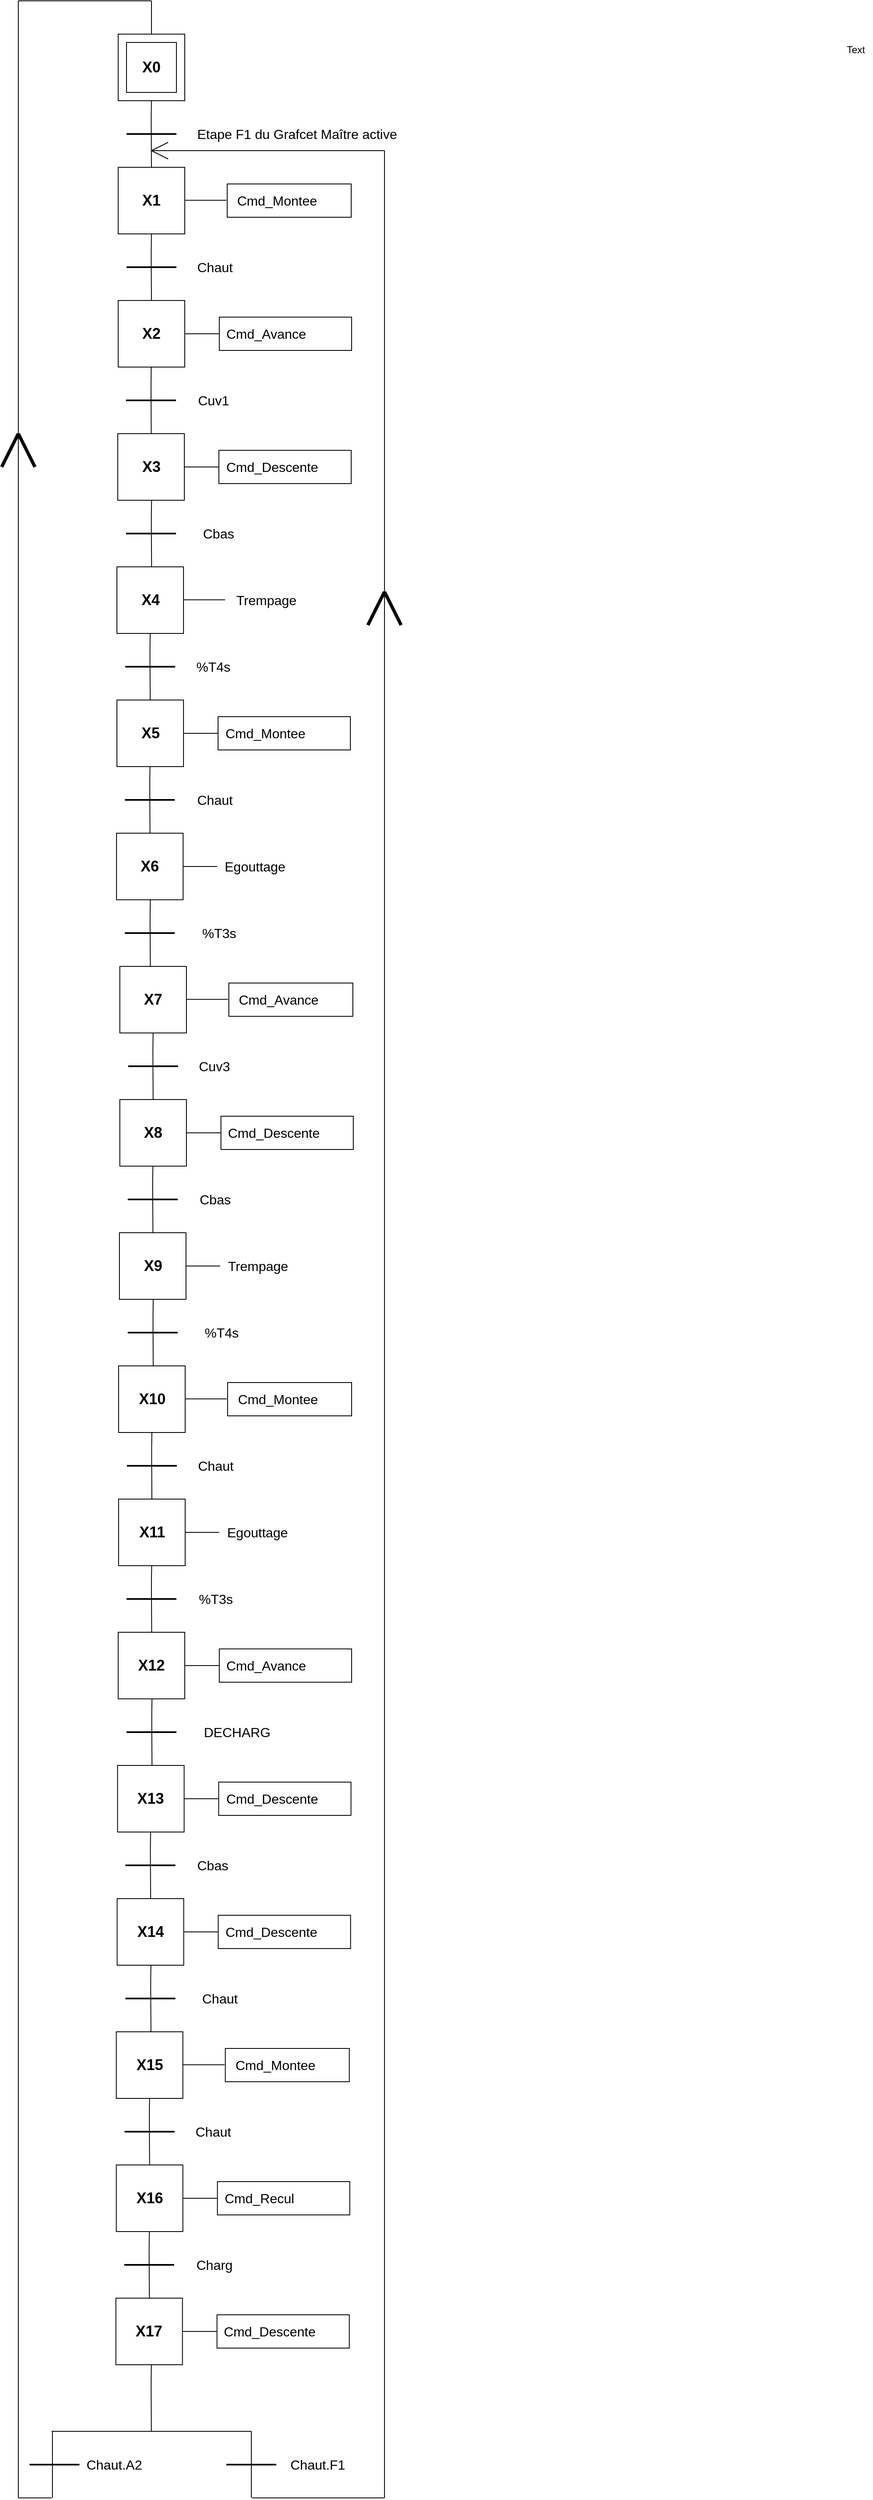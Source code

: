 <mxfile version="12.9.12" type="github">
  <diagram id="j1norhdIm9kePcJpWqvb" name="Page-1">
    <mxGraphModel dx="2248" dy="2265" grid="1" gridSize="10" guides="1" tooltips="1" connect="1" arrows="1" fold="1" page="1" pageScale="1" pageWidth="827" pageHeight="1169" math="0" shadow="0">
      <root>
        <mxCell id="0" />
        <mxCell id="1" parent="0" />
        <mxCell id="5EyspFnGqT75Ce_qzCmO-32" value="" style="rounded=0;whiteSpace=wrap;html=1;" parent="1" vertex="1">
          <mxGeometry x="441" y="-540" width="159" height="40" as="geometry" />
        </mxCell>
        <mxCell id="5EyspFnGqT75Ce_qzCmO-27" value="" style="rounded=0;whiteSpace=wrap;html=1;" parent="1" vertex="1">
          <mxGeometry x="451" y="-860" width="149" height="40" as="geometry" />
        </mxCell>
        <mxCell id="5EyspFnGqT75Ce_qzCmO-1" value="" style="group" parent="1" vertex="1" connectable="0">
          <mxGeometry x="320" y="-1040" width="80" height="80" as="geometry" />
        </mxCell>
        <mxCell id="5EyspFnGqT75Ce_qzCmO-2" value="" style="whiteSpace=wrap;html=1;aspect=fixed;" parent="5EyspFnGqT75Ce_qzCmO-1" vertex="1">
          <mxGeometry width="80" height="80" as="geometry" />
        </mxCell>
        <mxCell id="5EyspFnGqT75Ce_qzCmO-3" value="" style="whiteSpace=wrap;html=1;aspect=fixed;" parent="5EyspFnGqT75Ce_qzCmO-1" vertex="1">
          <mxGeometry x="10" y="10" width="60" height="60" as="geometry" />
        </mxCell>
        <mxCell id="5EyspFnGqT75Ce_qzCmO-4" value="&lt;font size=&quot;1&quot;&gt;&lt;b style=&quot;font-size: 18px&quot;&gt;X0&lt;/b&gt;&lt;/font&gt;" style="text;html=1;strokeColor=none;fillColor=none;align=center;verticalAlign=middle;whiteSpace=wrap;rounded=0;" parent="5EyspFnGqT75Ce_qzCmO-1" vertex="1">
          <mxGeometry x="20" y="30" width="40" height="20" as="geometry" />
        </mxCell>
        <mxCell id="5EyspFnGqT75Ce_qzCmO-6" value="" style="endArrow=none;html=1;entryX=0.5;entryY=1;entryDx=0;entryDy=0;exitX=0.5;exitY=0;exitDx=0;exitDy=0;" parent="1" source="5EyspFnGqT75Ce_qzCmO-7" edge="1">
          <mxGeometry width="50" height="50" relative="1" as="geometry">
            <mxPoint x="360" y="-920" as="sourcePoint" />
            <mxPoint x="360" y="-960" as="targetPoint" />
            <Array as="points">
              <mxPoint x="359.66" y="-940" />
            </Array>
          </mxGeometry>
        </mxCell>
        <mxCell id="5EyspFnGqT75Ce_qzCmO-7" value="" style="whiteSpace=wrap;html=1;aspect=fixed;" parent="1" vertex="1">
          <mxGeometry x="320.0" y="-880" width="80" height="80" as="geometry" />
        </mxCell>
        <mxCell id="5EyspFnGqT75Ce_qzCmO-8" value="" style="endArrow=none;html=1;strokeWidth=2;" parent="1" edge="1">
          <mxGeometry width="50" height="50" relative="1" as="geometry">
            <mxPoint x="330" y="-920" as="sourcePoint" />
            <mxPoint x="390" y="-920" as="targetPoint" />
          </mxGeometry>
        </mxCell>
        <mxCell id="5EyspFnGqT75Ce_qzCmO-9" value="" style="endArrow=none;html=1;entryX=0.5;entryY=1;entryDx=0;entryDy=0;exitX=0.5;exitY=0;exitDx=0;exitDy=0;" parent="1" source="5EyspFnGqT75Ce_qzCmO-10" edge="1">
          <mxGeometry width="50" height="50" relative="1" as="geometry">
            <mxPoint x="360" y="-760" as="sourcePoint" />
            <mxPoint x="360" y="-800" as="targetPoint" />
            <Array as="points">
              <mxPoint x="359.66" y="-780" />
            </Array>
          </mxGeometry>
        </mxCell>
        <mxCell id="5EyspFnGqT75Ce_qzCmO-10" value="" style="whiteSpace=wrap;html=1;aspect=fixed;" parent="1" vertex="1">
          <mxGeometry x="320.0" y="-720" width="80" height="80" as="geometry" />
        </mxCell>
        <mxCell id="5EyspFnGqT75Ce_qzCmO-11" value="" style="endArrow=none;html=1;strokeWidth=2;" parent="1" edge="1">
          <mxGeometry width="50" height="50" relative="1" as="geometry">
            <mxPoint x="330" y="-760" as="sourcePoint" />
            <mxPoint x="390" y="-760" as="targetPoint" />
          </mxGeometry>
        </mxCell>
        <mxCell id="5EyspFnGqT75Ce_qzCmO-12" value="&lt;font size=&quot;1&quot;&gt;&lt;b style=&quot;font-size: 18px&quot;&gt;X1&lt;/b&gt;&lt;/font&gt;" style="text;html=1;strokeColor=none;fillColor=none;align=center;verticalAlign=middle;whiteSpace=wrap;rounded=0;" parent="1" vertex="1">
          <mxGeometry x="340" y="-850" width="40" height="20" as="geometry" />
        </mxCell>
        <mxCell id="5EyspFnGqT75Ce_qzCmO-13" value="&lt;font size=&quot;1&quot;&gt;&lt;b style=&quot;font-size: 18px&quot;&gt;X2&lt;/b&gt;&lt;/font&gt;" style="text;html=1;strokeColor=none;fillColor=none;align=center;verticalAlign=middle;whiteSpace=wrap;rounded=0;" parent="1" vertex="1">
          <mxGeometry x="340" y="-690" width="40" height="20" as="geometry" />
        </mxCell>
        <mxCell id="5EyspFnGqT75Ce_qzCmO-14" value="&lt;font style=&quot;font-size: 16px&quot;&gt;Etape F1 du Grafcet Maître active&lt;br&gt;&lt;/font&gt;" style="text;html=1;strokeColor=none;fillColor=none;align=left;verticalAlign=middle;whiteSpace=wrap;rounded=0;" parent="1" vertex="1">
          <mxGeometry x="413" y="-930" width="247" height="20" as="geometry" />
        </mxCell>
        <mxCell id="5EyspFnGqT75Ce_qzCmO-15" value="" style="endArrow=none;html=1;strokeWidth=1;" parent="1" edge="1">
          <mxGeometry width="50" height="50" relative="1" as="geometry">
            <mxPoint x="400" y="-840.34" as="sourcePoint" />
            <mxPoint x="450" y="-840.34" as="targetPoint" />
          </mxGeometry>
        </mxCell>
        <mxCell id="5EyspFnGqT75Ce_qzCmO-16" value="&lt;font style=&quot;font-size: 16px&quot;&gt;Chaut&lt;br&gt;&lt;/font&gt;" style="text;html=1;strokeColor=none;fillColor=none;align=left;verticalAlign=middle;whiteSpace=wrap;rounded=0;" parent="1" vertex="1">
          <mxGeometry x="413" y="-770" width="77" height="20" as="geometry" />
        </mxCell>
        <mxCell id="5EyspFnGqT75Ce_qzCmO-17" value="&lt;font style=&quot;font-size: 16px&quot;&gt;&lt;br&gt;&lt;/font&gt;" style="text;html=1;strokeColor=none;fillColor=none;align=left;verticalAlign=middle;whiteSpace=wrap;rounded=0;" parent="1" vertex="1">
          <mxGeometry x="413" y="-450" width="106" height="20" as="geometry" />
        </mxCell>
        <mxCell id="5EyspFnGqT75Ce_qzCmO-18" value="&lt;font style=&quot;font-size: 16px&quot;&gt;Cmd_Montee&lt;/font&gt;" style="text;html=1;strokeColor=none;fillColor=none;align=left;verticalAlign=middle;whiteSpace=wrap;rounded=0;" parent="1" vertex="1">
          <mxGeometry x="461" y="-850" width="100" height="20" as="geometry" />
        </mxCell>
        <mxCell id="5EyspFnGqT75Ce_qzCmO-19" value="" style="whiteSpace=wrap;html=1;aspect=fixed;" parent="1" vertex="1">
          <mxGeometry x="319.5" y="-560" width="80" height="80" as="geometry" />
        </mxCell>
        <mxCell id="5EyspFnGqT75Ce_qzCmO-20" value="&lt;span style=&quot;font-size: 18px&quot;&gt;&lt;b&gt;X3&lt;/b&gt;&lt;/span&gt;" style="text;html=1;strokeColor=none;fillColor=none;align=center;verticalAlign=middle;whiteSpace=wrap;rounded=0;" parent="1" vertex="1">
          <mxGeometry x="339.5" y="-530" width="40" height="20" as="geometry" />
        </mxCell>
        <mxCell id="5EyspFnGqT75Ce_qzCmO-21" value="&lt;font style=&quot;font-size: 16px&quot;&gt;Cmd_Descente&lt;/font&gt;" style="text;html=1;strokeColor=none;fillColor=none;align=left;verticalAlign=middle;whiteSpace=wrap;rounded=0;" parent="1" vertex="1">
          <mxGeometry x="447.5" y="-530" width="140" height="20" as="geometry" />
        </mxCell>
        <mxCell id="5EyspFnGqT75Ce_qzCmO-22" value="" style="endArrow=none;html=1;strokeWidth=1;entryX=0;entryY=0.5;entryDx=0;entryDy=0;exitX=1;exitY=0.5;exitDx=0;exitDy=0;" parent="1" source="5EyspFnGqT75Ce_qzCmO-19" edge="1">
          <mxGeometry width="50" height="50" relative="1" as="geometry">
            <mxPoint x="399.5" y="-520.5" as="sourcePoint" />
            <mxPoint x="440.5" y="-520" as="targetPoint" />
          </mxGeometry>
        </mxCell>
        <mxCell id="5EyspFnGqT75Ce_qzCmO-23" value="" style="endArrow=none;html=1;strokeWidth=2;" parent="1" edge="1">
          <mxGeometry width="50" height="50" relative="1" as="geometry">
            <mxPoint x="329.5" y="-440" as="sourcePoint" />
            <mxPoint x="389.5" y="-440" as="targetPoint" />
          </mxGeometry>
        </mxCell>
        <mxCell id="5EyspFnGqT75Ce_qzCmO-25" value="" style="endArrow=none;html=1;entryX=0.5;entryY=1;entryDx=0;entryDy=0;exitX=0.5;exitY=0;exitDx=0;exitDy=0;" parent="1" edge="1">
          <mxGeometry width="50" height="50" relative="1" as="geometry">
            <mxPoint x="359.75" y="-560.0" as="sourcePoint" />
            <mxPoint x="359.75" y="-640" as="targetPoint" />
            <Array as="points">
              <mxPoint x="359.41" y="-620" />
            </Array>
          </mxGeometry>
        </mxCell>
        <mxCell id="5EyspFnGqT75Ce_qzCmO-26" value="" style="endArrow=none;html=1;strokeWidth=2;" parent="1" edge="1">
          <mxGeometry width="50" height="50" relative="1" as="geometry">
            <mxPoint x="329.5" y="-600.0" as="sourcePoint" />
            <mxPoint x="389.5" y="-600.0" as="targetPoint" />
          </mxGeometry>
        </mxCell>
        <mxCell id="5EyspFnGqT75Ce_qzCmO-37" value="" style="rounded=0;whiteSpace=wrap;html=1;" parent="1" vertex="1">
          <mxGeometry x="441.5" y="-700" width="159" height="40" as="geometry" />
        </mxCell>
        <mxCell id="5EyspFnGqT75Ce_qzCmO-38" value="&lt;span style=&quot;font-size: 16px&quot;&gt;Cmd_Avance&lt;/span&gt;" style="text;html=1;strokeColor=none;fillColor=none;align=left;verticalAlign=middle;whiteSpace=wrap;rounded=0;" parent="1" vertex="1">
          <mxGeometry x="448" y="-690" width="140" height="20" as="geometry" />
        </mxCell>
        <mxCell id="5EyspFnGqT75Ce_qzCmO-39" value="" style="endArrow=none;html=1;strokeWidth=1;entryX=0;entryY=0.5;entryDx=0;entryDy=0;exitX=1;exitY=0.5;exitDx=0;exitDy=0;" parent="1" edge="1">
          <mxGeometry width="50" height="50" relative="1" as="geometry">
            <mxPoint x="400" y="-680" as="sourcePoint" />
            <mxPoint x="441" y="-680" as="targetPoint" />
          </mxGeometry>
        </mxCell>
        <mxCell id="5EyspFnGqT75Ce_qzCmO-40" value="&lt;font style=&quot;font-size: 16px&quot;&gt;Cuv1&lt;br&gt;&lt;/font&gt;" style="text;html=1;strokeColor=none;fillColor=none;align=left;verticalAlign=middle;whiteSpace=wrap;rounded=0;" parent="1" vertex="1">
          <mxGeometry x="414" y="-610" width="77" height="20" as="geometry" />
        </mxCell>
        <mxCell id="5EyspFnGqT75Ce_qzCmO-41" value="&lt;font style=&quot;font-size: 16px&quot;&gt;Cbas&lt;br&gt;&lt;/font&gt;" style="text;html=1;strokeColor=none;fillColor=none;align=left;verticalAlign=middle;whiteSpace=wrap;rounded=0;" parent="1" vertex="1">
          <mxGeometry x="420" y="-450" width="77" height="20" as="geometry" />
        </mxCell>
        <mxCell id="5EyspFnGqT75Ce_qzCmO-43" value="" style="endArrow=none;html=1;entryX=0.5;entryY=1;entryDx=0;entryDy=0;exitX=0.5;exitY=0;exitDx=0;exitDy=0;" parent="1" edge="1">
          <mxGeometry width="50" height="50" relative="1" as="geometry">
            <mxPoint x="360.14" y="-400.0" as="sourcePoint" />
            <mxPoint x="360.14" y="-480" as="targetPoint" />
            <Array as="points">
              <mxPoint x="359.8" y="-460" />
            </Array>
          </mxGeometry>
        </mxCell>
        <mxCell id="WSJRSLspplaYHqe291Kl-2" value="" style="endArrow=none;html=1;" parent="1" edge="1">
          <mxGeometry width="50" height="50" relative="1" as="geometry">
            <mxPoint x="200" y="1920" as="sourcePoint" />
            <mxPoint x="200" y="-1080" as="targetPoint" />
          </mxGeometry>
        </mxCell>
        <mxCell id="WSJRSLspplaYHqe291Kl-3" value="" style="endArrow=none;html=1;" parent="1" edge="1">
          <mxGeometry width="50" height="50" relative="1" as="geometry">
            <mxPoint x="200" y="-1080" as="sourcePoint" />
            <mxPoint x="360" y="-1080" as="targetPoint" />
          </mxGeometry>
        </mxCell>
        <mxCell id="WSJRSLspplaYHqe291Kl-4" value="" style="endArrow=none;html=1;" parent="1" edge="1">
          <mxGeometry width="50" height="50" relative="1" as="geometry">
            <mxPoint x="360" y="-1040" as="sourcePoint" />
            <mxPoint x="360" y="-1080" as="targetPoint" />
          </mxGeometry>
        </mxCell>
        <mxCell id="WSJRSLspplaYHqe291Kl-5" value="" style="endArrow=none;html=1;strokeWidth=4;" parent="1" edge="1">
          <mxGeometry width="50" height="50" relative="1" as="geometry">
            <mxPoint x="180" y="-520" as="sourcePoint" />
            <mxPoint x="200" y="-560" as="targetPoint" />
          </mxGeometry>
        </mxCell>
        <mxCell id="WSJRSLspplaYHqe291Kl-6" value="" style="endArrow=none;html=1;strokeWidth=4;" parent="1" edge="1">
          <mxGeometry width="50" height="50" relative="1" as="geometry">
            <mxPoint x="220" y="-520" as="sourcePoint" />
            <mxPoint x="200" y="-560" as="targetPoint" />
          </mxGeometry>
        </mxCell>
        <mxCell id="sFBRQRY5h0tsfyVUQxu8-4" value="" style="whiteSpace=wrap;html=1;aspect=fixed;" parent="1" vertex="1">
          <mxGeometry x="318.5" y="-400" width="80" height="80" as="geometry" />
        </mxCell>
        <mxCell id="sFBRQRY5h0tsfyVUQxu8-5" value="" style="endArrow=none;html=1;entryX=0.5;entryY=1;entryDx=0;entryDy=0;exitX=0.5;exitY=0;exitDx=0;exitDy=0;" parent="1" source="sFBRQRY5h0tsfyVUQxu8-6" edge="1">
          <mxGeometry width="50" height="50" relative="1" as="geometry">
            <mxPoint x="358.5" y="-280" as="sourcePoint" />
            <mxPoint x="358.5" y="-320" as="targetPoint" />
            <Array as="points">
              <mxPoint x="358.16" y="-300" />
            </Array>
          </mxGeometry>
        </mxCell>
        <mxCell id="sFBRQRY5h0tsfyVUQxu8-6" value="" style="whiteSpace=wrap;html=1;aspect=fixed;" parent="1" vertex="1">
          <mxGeometry x="318.5" y="-240" width="80" height="80" as="geometry" />
        </mxCell>
        <mxCell id="sFBRQRY5h0tsfyVUQxu8-7" value="" style="endArrow=none;html=1;strokeWidth=2;" parent="1" edge="1">
          <mxGeometry width="50" height="50" relative="1" as="geometry">
            <mxPoint x="328.5" y="-280" as="sourcePoint" />
            <mxPoint x="388.5" y="-280" as="targetPoint" />
          </mxGeometry>
        </mxCell>
        <mxCell id="sFBRQRY5h0tsfyVUQxu8-8" value="&lt;font size=&quot;1&quot;&gt;&lt;b style=&quot;font-size: 18px&quot;&gt;X4&lt;/b&gt;&lt;/font&gt;" style="text;html=1;strokeColor=none;fillColor=none;align=center;verticalAlign=middle;whiteSpace=wrap;rounded=0;" parent="1" vertex="1">
          <mxGeometry x="338.5" y="-370" width="40" height="20" as="geometry" />
        </mxCell>
        <mxCell id="sFBRQRY5h0tsfyVUQxu8-9" value="&lt;font size=&quot;1&quot;&gt;&lt;b style=&quot;font-size: 18px&quot;&gt;X5&lt;/b&gt;&lt;/font&gt;" style="text;html=1;strokeColor=none;fillColor=none;align=center;verticalAlign=middle;whiteSpace=wrap;rounded=0;" parent="1" vertex="1">
          <mxGeometry x="338.5" y="-210" width="40" height="20" as="geometry" />
        </mxCell>
        <mxCell id="sFBRQRY5h0tsfyVUQxu8-10" value="" style="endArrow=none;html=1;strokeWidth=1;" parent="1" edge="1">
          <mxGeometry width="50" height="50" relative="1" as="geometry">
            <mxPoint x="398.5" y="-360.34" as="sourcePoint" />
            <mxPoint x="448.5" y="-360.34" as="targetPoint" />
          </mxGeometry>
        </mxCell>
        <mxCell id="sFBRQRY5h0tsfyVUQxu8-11" value="&lt;font style=&quot;font-size: 16px&quot;&gt;%T4s&lt;br&gt;&lt;/font&gt;" style="text;html=1;strokeColor=none;fillColor=none;align=left;verticalAlign=middle;whiteSpace=wrap;rounded=0;" parent="1" vertex="1">
          <mxGeometry x="411.5" y="-290" width="77" height="20" as="geometry" />
        </mxCell>
        <mxCell id="sFBRQRY5h0tsfyVUQxu8-12" value="&lt;font style=&quot;font-size: 16px&quot;&gt;&lt;br&gt;&lt;/font&gt;" style="text;html=1;strokeColor=none;fillColor=none;align=left;verticalAlign=middle;whiteSpace=wrap;rounded=0;" parent="1" vertex="1">
          <mxGeometry x="411.5" y="30" width="106" height="20" as="geometry" />
        </mxCell>
        <mxCell id="sFBRQRY5h0tsfyVUQxu8-13" value="&lt;font style=&quot;font-size: 16px&quot;&gt;Trempage&lt;/font&gt;" style="text;html=1;strokeColor=none;fillColor=none;align=left;verticalAlign=middle;whiteSpace=wrap;rounded=0;" parent="1" vertex="1">
          <mxGeometry x="459.5" y="-370" width="100" height="20" as="geometry" />
        </mxCell>
        <mxCell id="sFBRQRY5h0tsfyVUQxu8-14" value="" style="whiteSpace=wrap;html=1;aspect=fixed;" parent="1" vertex="1">
          <mxGeometry x="318" y="-80" width="80" height="80" as="geometry" />
        </mxCell>
        <mxCell id="sFBRQRY5h0tsfyVUQxu8-15" value="&lt;span style=&quot;font-size: 18px&quot;&gt;&lt;b&gt;X6&lt;/b&gt;&lt;/span&gt;" style="text;html=1;strokeColor=none;fillColor=none;align=center;verticalAlign=middle;whiteSpace=wrap;rounded=0;" parent="1" vertex="1">
          <mxGeometry x="338" y="-50" width="40" height="20" as="geometry" />
        </mxCell>
        <mxCell id="sFBRQRY5h0tsfyVUQxu8-16" value="&lt;font style=&quot;font-size: 16px&quot;&gt;Egouttage&lt;/font&gt;" style="text;html=1;strokeColor=none;fillColor=none;align=left;verticalAlign=middle;whiteSpace=wrap;rounded=0;" parent="1" vertex="1">
          <mxGeometry x="446" y="-50" width="140" height="20" as="geometry" />
        </mxCell>
        <mxCell id="sFBRQRY5h0tsfyVUQxu8-17" value="" style="endArrow=none;html=1;strokeWidth=1;entryX=0;entryY=0.5;entryDx=0;entryDy=0;exitX=1;exitY=0.5;exitDx=0;exitDy=0;" parent="1" source="sFBRQRY5h0tsfyVUQxu8-14" edge="1">
          <mxGeometry width="50" height="50" relative="1" as="geometry">
            <mxPoint x="398" y="-40.5" as="sourcePoint" />
            <mxPoint x="439" y="-40" as="targetPoint" />
          </mxGeometry>
        </mxCell>
        <mxCell id="sFBRQRY5h0tsfyVUQxu8-18" value="" style="endArrow=none;html=1;strokeWidth=2;" parent="1" edge="1">
          <mxGeometry width="50" height="50" relative="1" as="geometry">
            <mxPoint x="328" y="40" as="sourcePoint" />
            <mxPoint x="388" y="40" as="targetPoint" />
          </mxGeometry>
        </mxCell>
        <mxCell id="sFBRQRY5h0tsfyVUQxu8-19" value="" style="endArrow=none;html=1;entryX=0.5;entryY=1;entryDx=0;entryDy=0;exitX=0.5;exitY=0;exitDx=0;exitDy=0;" parent="1" edge="1">
          <mxGeometry width="50" height="50" relative="1" as="geometry">
            <mxPoint x="358.25" y="-80.0" as="sourcePoint" />
            <mxPoint x="358.25" y="-160" as="targetPoint" />
            <Array as="points">
              <mxPoint x="357.91" y="-140" />
            </Array>
          </mxGeometry>
        </mxCell>
        <mxCell id="sFBRQRY5h0tsfyVUQxu8-20" value="" style="endArrow=none;html=1;strokeWidth=2;" parent="1" edge="1">
          <mxGeometry width="50" height="50" relative="1" as="geometry">
            <mxPoint x="328" y="-120.0" as="sourcePoint" />
            <mxPoint x="388" y="-120.0" as="targetPoint" />
          </mxGeometry>
        </mxCell>
        <mxCell id="sFBRQRY5h0tsfyVUQxu8-21" value="" style="rounded=0;whiteSpace=wrap;html=1;" parent="1" vertex="1">
          <mxGeometry x="440" y="-220" width="159" height="40" as="geometry" />
        </mxCell>
        <mxCell id="sFBRQRY5h0tsfyVUQxu8-22" value="&lt;span style=&quot;font-size: 16px&quot;&gt;Cmd_Montee&lt;/span&gt;" style="text;html=1;strokeColor=none;fillColor=none;align=left;verticalAlign=middle;whiteSpace=wrap;rounded=0;" parent="1" vertex="1">
          <mxGeometry x="446.5" y="-210" width="140" height="20" as="geometry" />
        </mxCell>
        <mxCell id="sFBRQRY5h0tsfyVUQxu8-23" value="" style="endArrow=none;html=1;strokeWidth=1;entryX=0;entryY=0.5;entryDx=0;entryDy=0;exitX=1;exitY=0.5;exitDx=0;exitDy=0;" parent="1" edge="1">
          <mxGeometry width="50" height="50" relative="1" as="geometry">
            <mxPoint x="398.5" y="-200" as="sourcePoint" />
            <mxPoint x="439.5" y="-200" as="targetPoint" />
          </mxGeometry>
        </mxCell>
        <mxCell id="sFBRQRY5h0tsfyVUQxu8-24" value="&lt;font style=&quot;font-size: 16px&quot;&gt;Chaut&lt;br&gt;&lt;/font&gt;" style="text;html=1;strokeColor=none;fillColor=none;align=left;verticalAlign=middle;whiteSpace=wrap;rounded=0;" parent="1" vertex="1">
          <mxGeometry x="412.5" y="-130" width="77" height="20" as="geometry" />
        </mxCell>
        <mxCell id="sFBRQRY5h0tsfyVUQxu8-25" value="&lt;font style=&quot;font-size: 16px&quot;&gt;%T3s&lt;br&gt;&lt;/font&gt;" style="text;html=1;strokeColor=none;fillColor=none;align=left;verticalAlign=middle;whiteSpace=wrap;rounded=0;" parent="1" vertex="1">
          <mxGeometry x="418.5" y="30" width="77" height="20" as="geometry" />
        </mxCell>
        <mxCell id="sFBRQRY5h0tsfyVUQxu8-26" value="" style="endArrow=none;html=1;entryX=0.5;entryY=1;entryDx=0;entryDy=0;exitX=0.5;exitY=0;exitDx=0;exitDy=0;" parent="1" edge="1">
          <mxGeometry width="50" height="50" relative="1" as="geometry">
            <mxPoint x="358.64" y="80.0" as="sourcePoint" />
            <mxPoint x="358.64" as="targetPoint" />
            <Array as="points">
              <mxPoint x="358.3" y="20" />
            </Array>
          </mxGeometry>
        </mxCell>
        <mxCell id="sFBRQRY5h0tsfyVUQxu8-28" value="" style="rounded=0;whiteSpace=wrap;html=1;" parent="1" vertex="1">
          <mxGeometry x="453" y="100" width="149" height="40" as="geometry" />
        </mxCell>
        <mxCell id="sFBRQRY5h0tsfyVUQxu8-29" value="" style="whiteSpace=wrap;html=1;aspect=fixed;" parent="1" vertex="1">
          <mxGeometry x="322.0" y="80" width="80" height="80" as="geometry" />
        </mxCell>
        <mxCell id="sFBRQRY5h0tsfyVUQxu8-30" value="" style="endArrow=none;html=1;entryX=0.5;entryY=1;entryDx=0;entryDy=0;exitX=0.5;exitY=0;exitDx=0;exitDy=0;" parent="1" source="sFBRQRY5h0tsfyVUQxu8-31" edge="1">
          <mxGeometry width="50" height="50" relative="1" as="geometry">
            <mxPoint x="362" y="200" as="sourcePoint" />
            <mxPoint x="362" y="160" as="targetPoint" />
            <Array as="points">
              <mxPoint x="361.66" y="180" />
            </Array>
          </mxGeometry>
        </mxCell>
        <mxCell id="sFBRQRY5h0tsfyVUQxu8-31" value="" style="whiteSpace=wrap;html=1;aspect=fixed;" parent="1" vertex="1">
          <mxGeometry x="322.0" y="240" width="80" height="80" as="geometry" />
        </mxCell>
        <mxCell id="sFBRQRY5h0tsfyVUQxu8-32" value="" style="endArrow=none;html=1;strokeWidth=2;" parent="1" edge="1">
          <mxGeometry width="50" height="50" relative="1" as="geometry">
            <mxPoint x="332" y="200" as="sourcePoint" />
            <mxPoint x="392" y="200" as="targetPoint" />
          </mxGeometry>
        </mxCell>
        <mxCell id="sFBRQRY5h0tsfyVUQxu8-33" value="&lt;font size=&quot;1&quot;&gt;&lt;b style=&quot;font-size: 18px&quot;&gt;X7&lt;/b&gt;&lt;/font&gt;" style="text;html=1;strokeColor=none;fillColor=none;align=center;verticalAlign=middle;whiteSpace=wrap;rounded=0;" parent="1" vertex="1">
          <mxGeometry x="342" y="110" width="40" height="20" as="geometry" />
        </mxCell>
        <mxCell id="sFBRQRY5h0tsfyVUQxu8-34" value="&lt;font size=&quot;1&quot;&gt;&lt;b style=&quot;font-size: 18px&quot;&gt;X8&lt;/b&gt;&lt;/font&gt;" style="text;html=1;strokeColor=none;fillColor=none;align=center;verticalAlign=middle;whiteSpace=wrap;rounded=0;" parent="1" vertex="1">
          <mxGeometry x="342" y="270" width="40" height="20" as="geometry" />
        </mxCell>
        <mxCell id="sFBRQRY5h0tsfyVUQxu8-35" value="" style="endArrow=none;html=1;strokeWidth=1;" parent="1" edge="1">
          <mxGeometry width="50" height="50" relative="1" as="geometry">
            <mxPoint x="402" y="119.66" as="sourcePoint" />
            <mxPoint x="452" y="119.66" as="targetPoint" />
          </mxGeometry>
        </mxCell>
        <mxCell id="sFBRQRY5h0tsfyVUQxu8-36" value="&lt;font style=&quot;font-size: 16px&quot;&gt;Cuv3&lt;br&gt;&lt;/font&gt;" style="text;html=1;strokeColor=none;fillColor=none;align=left;verticalAlign=middle;whiteSpace=wrap;rounded=0;" parent="1" vertex="1">
          <mxGeometry x="415" y="190" width="77" height="20" as="geometry" />
        </mxCell>
        <mxCell id="sFBRQRY5h0tsfyVUQxu8-37" value="&lt;font style=&quot;font-size: 16px&quot;&gt;&lt;br&gt;&lt;/font&gt;" style="text;html=1;strokeColor=none;fillColor=none;align=left;verticalAlign=middle;whiteSpace=wrap;rounded=0;" parent="1" vertex="1">
          <mxGeometry x="415" y="510" width="106" height="20" as="geometry" />
        </mxCell>
        <mxCell id="sFBRQRY5h0tsfyVUQxu8-38" value="&lt;font style=&quot;font-size: 16px&quot;&gt;Cmd_Avance&lt;/font&gt;" style="text;html=1;strokeColor=none;fillColor=none;align=left;verticalAlign=middle;whiteSpace=wrap;rounded=0;" parent="1" vertex="1">
          <mxGeometry x="463" y="110" width="100" height="20" as="geometry" />
        </mxCell>
        <mxCell id="sFBRQRY5h0tsfyVUQxu8-39" value="" style="whiteSpace=wrap;html=1;aspect=fixed;" parent="1" vertex="1">
          <mxGeometry x="321.5" y="400" width="80" height="80" as="geometry" />
        </mxCell>
        <mxCell id="sFBRQRY5h0tsfyVUQxu8-40" value="&lt;span style=&quot;font-size: 18px&quot;&gt;&lt;b&gt;X9&lt;/b&gt;&lt;/span&gt;" style="text;html=1;strokeColor=none;fillColor=none;align=center;verticalAlign=middle;whiteSpace=wrap;rounded=0;" parent="1" vertex="1">
          <mxGeometry x="341.5" y="430" width="40" height="20" as="geometry" />
        </mxCell>
        <mxCell id="sFBRQRY5h0tsfyVUQxu8-41" value="&lt;font style=&quot;font-size: 16px&quot;&gt;Trempage&lt;/font&gt;" style="text;html=1;strokeColor=none;fillColor=none;align=left;verticalAlign=middle;whiteSpace=wrap;rounded=0;" parent="1" vertex="1">
          <mxGeometry x="449.5" y="430" width="140" height="20" as="geometry" />
        </mxCell>
        <mxCell id="sFBRQRY5h0tsfyVUQxu8-42" value="" style="endArrow=none;html=1;strokeWidth=1;entryX=0;entryY=0.5;entryDx=0;entryDy=0;exitX=1;exitY=0.5;exitDx=0;exitDy=0;" parent="1" source="sFBRQRY5h0tsfyVUQxu8-39" edge="1">
          <mxGeometry width="50" height="50" relative="1" as="geometry">
            <mxPoint x="401.5" y="439.5" as="sourcePoint" />
            <mxPoint x="442.5" y="440" as="targetPoint" />
          </mxGeometry>
        </mxCell>
        <mxCell id="sFBRQRY5h0tsfyVUQxu8-43" value="" style="endArrow=none;html=1;strokeWidth=2;" parent="1" edge="1">
          <mxGeometry width="50" height="50" relative="1" as="geometry">
            <mxPoint x="331.5" y="520" as="sourcePoint" />
            <mxPoint x="391.5" y="520" as="targetPoint" />
          </mxGeometry>
        </mxCell>
        <mxCell id="sFBRQRY5h0tsfyVUQxu8-44" value="" style="endArrow=none;html=1;entryX=0.5;entryY=1;entryDx=0;entryDy=0;exitX=0.5;exitY=0;exitDx=0;exitDy=0;" parent="1" edge="1">
          <mxGeometry width="50" height="50" relative="1" as="geometry">
            <mxPoint x="361.75" y="400.0" as="sourcePoint" />
            <mxPoint x="361.75" y="320" as="targetPoint" />
            <Array as="points">
              <mxPoint x="361.41" y="340" />
            </Array>
          </mxGeometry>
        </mxCell>
        <mxCell id="sFBRQRY5h0tsfyVUQxu8-45" value="" style="endArrow=none;html=1;strokeWidth=2;" parent="1" edge="1">
          <mxGeometry width="50" height="50" relative="1" as="geometry">
            <mxPoint x="331.5" y="360.0" as="sourcePoint" />
            <mxPoint x="391.5" y="360.0" as="targetPoint" />
          </mxGeometry>
        </mxCell>
        <mxCell id="sFBRQRY5h0tsfyVUQxu8-46" value="" style="rounded=0;whiteSpace=wrap;html=1;" parent="1" vertex="1">
          <mxGeometry x="443.5" y="260" width="159" height="40" as="geometry" />
        </mxCell>
        <mxCell id="sFBRQRY5h0tsfyVUQxu8-47" value="&lt;span style=&quot;font-size: 16px&quot;&gt;Cmd_Descente&lt;/span&gt;" style="text;html=1;strokeColor=none;fillColor=none;align=left;verticalAlign=middle;whiteSpace=wrap;rounded=0;" parent="1" vertex="1">
          <mxGeometry x="450" y="270" width="140" height="20" as="geometry" />
        </mxCell>
        <mxCell id="sFBRQRY5h0tsfyVUQxu8-48" value="" style="endArrow=none;html=1;strokeWidth=1;entryX=0;entryY=0.5;entryDx=0;entryDy=0;exitX=1;exitY=0.5;exitDx=0;exitDy=0;" parent="1" edge="1">
          <mxGeometry width="50" height="50" relative="1" as="geometry">
            <mxPoint x="402" y="280" as="sourcePoint" />
            <mxPoint x="443" y="280" as="targetPoint" />
          </mxGeometry>
        </mxCell>
        <mxCell id="sFBRQRY5h0tsfyVUQxu8-49" value="&lt;font style=&quot;font-size: 16px&quot;&gt;Cbas&lt;br&gt;&lt;/font&gt;" style="text;html=1;strokeColor=none;fillColor=none;align=left;verticalAlign=middle;whiteSpace=wrap;rounded=0;" parent="1" vertex="1">
          <mxGeometry x="416" y="350" width="77" height="20" as="geometry" />
        </mxCell>
        <mxCell id="sFBRQRY5h0tsfyVUQxu8-50" value="&lt;font style=&quot;font-size: 16px&quot;&gt;%T4s&lt;br&gt;&lt;/font&gt;" style="text;html=1;strokeColor=none;fillColor=none;align=left;verticalAlign=middle;whiteSpace=wrap;rounded=0;" parent="1" vertex="1">
          <mxGeometry x="422" y="510" width="77" height="20" as="geometry" />
        </mxCell>
        <mxCell id="sFBRQRY5h0tsfyVUQxu8-51" value="" style="endArrow=none;html=1;entryX=0.5;entryY=1;entryDx=0;entryDy=0;exitX=0.5;exitY=0;exitDx=0;exitDy=0;" parent="1" edge="1">
          <mxGeometry width="50" height="50" relative="1" as="geometry">
            <mxPoint x="362.14" y="560" as="sourcePoint" />
            <mxPoint x="362.14" y="480" as="targetPoint" />
            <Array as="points">
              <mxPoint x="361.8" y="500" />
            </Array>
          </mxGeometry>
        </mxCell>
        <mxCell id="sFBRQRY5h0tsfyVUQxu8-52" value="" style="rounded=0;whiteSpace=wrap;html=1;" parent="1" vertex="1">
          <mxGeometry x="441.5" y="900" width="159" height="40" as="geometry" />
        </mxCell>
        <mxCell id="sFBRQRY5h0tsfyVUQxu8-53" value="" style="rounded=0;whiteSpace=wrap;html=1;" parent="1" vertex="1">
          <mxGeometry x="451.5" y="580" width="149" height="40" as="geometry" />
        </mxCell>
        <mxCell id="sFBRQRY5h0tsfyVUQxu8-54" value="" style="whiteSpace=wrap;html=1;aspect=fixed;" parent="1" vertex="1">
          <mxGeometry x="320.5" y="560" width="80" height="80" as="geometry" />
        </mxCell>
        <mxCell id="sFBRQRY5h0tsfyVUQxu8-55" value="" style="endArrow=none;html=1;entryX=0.5;entryY=1;entryDx=0;entryDy=0;exitX=0.5;exitY=0;exitDx=0;exitDy=0;" parent="1" source="sFBRQRY5h0tsfyVUQxu8-56" edge="1">
          <mxGeometry width="50" height="50" relative="1" as="geometry">
            <mxPoint x="360.5" y="680" as="sourcePoint" />
            <mxPoint x="360.5" y="640" as="targetPoint" />
            <Array as="points">
              <mxPoint x="360.16" y="660" />
            </Array>
          </mxGeometry>
        </mxCell>
        <mxCell id="sFBRQRY5h0tsfyVUQxu8-56" value="" style="whiteSpace=wrap;html=1;aspect=fixed;" parent="1" vertex="1">
          <mxGeometry x="320.5" y="720" width="80" height="80" as="geometry" />
        </mxCell>
        <mxCell id="sFBRQRY5h0tsfyVUQxu8-57" value="" style="endArrow=none;html=1;strokeWidth=2;" parent="1" edge="1">
          <mxGeometry width="50" height="50" relative="1" as="geometry">
            <mxPoint x="330.5" y="680" as="sourcePoint" />
            <mxPoint x="390.5" y="680" as="targetPoint" />
          </mxGeometry>
        </mxCell>
        <mxCell id="sFBRQRY5h0tsfyVUQxu8-58" value="&lt;font size=&quot;1&quot;&gt;&lt;b style=&quot;font-size: 18px&quot;&gt;X10&lt;/b&gt;&lt;/font&gt;" style="text;html=1;strokeColor=none;fillColor=none;align=center;verticalAlign=middle;whiteSpace=wrap;rounded=0;" parent="1" vertex="1">
          <mxGeometry x="340.5" y="590" width="40" height="20" as="geometry" />
        </mxCell>
        <mxCell id="sFBRQRY5h0tsfyVUQxu8-59" value="&lt;font size=&quot;1&quot;&gt;&lt;b style=&quot;font-size: 18px&quot;&gt;X11&lt;/b&gt;&lt;/font&gt;" style="text;html=1;strokeColor=none;fillColor=none;align=center;verticalAlign=middle;whiteSpace=wrap;rounded=0;" parent="1" vertex="1">
          <mxGeometry x="340.5" y="750" width="40" height="20" as="geometry" />
        </mxCell>
        <mxCell id="sFBRQRY5h0tsfyVUQxu8-60" value="" style="endArrow=none;html=1;strokeWidth=1;" parent="1" edge="1">
          <mxGeometry width="50" height="50" relative="1" as="geometry">
            <mxPoint x="400.5" y="599.66" as="sourcePoint" />
            <mxPoint x="450.5" y="599.66" as="targetPoint" />
          </mxGeometry>
        </mxCell>
        <mxCell id="sFBRQRY5h0tsfyVUQxu8-61" value="&lt;font style=&quot;font-size: 16px&quot;&gt;Chaut&lt;br&gt;&lt;/font&gt;" style="text;html=1;strokeColor=none;fillColor=none;align=left;verticalAlign=middle;whiteSpace=wrap;rounded=0;" parent="1" vertex="1">
          <mxGeometry x="413.5" y="670" width="77" height="20" as="geometry" />
        </mxCell>
        <mxCell id="sFBRQRY5h0tsfyVUQxu8-62" value="&lt;font style=&quot;font-size: 16px&quot;&gt;&lt;br&gt;&lt;/font&gt;" style="text;html=1;strokeColor=none;fillColor=none;align=left;verticalAlign=middle;whiteSpace=wrap;rounded=0;" parent="1" vertex="1">
          <mxGeometry x="413.5" y="990" width="106" height="20" as="geometry" />
        </mxCell>
        <mxCell id="sFBRQRY5h0tsfyVUQxu8-63" value="&lt;font style=&quot;font-size: 16px&quot;&gt;Cmd_Montee&lt;/font&gt;" style="text;html=1;strokeColor=none;fillColor=none;align=left;verticalAlign=middle;whiteSpace=wrap;rounded=0;" parent="1" vertex="1">
          <mxGeometry x="461.5" y="590" width="100" height="20" as="geometry" />
        </mxCell>
        <mxCell id="sFBRQRY5h0tsfyVUQxu8-64" value="" style="whiteSpace=wrap;html=1;aspect=fixed;" parent="1" vertex="1">
          <mxGeometry x="320" y="880" width="80" height="80" as="geometry" />
        </mxCell>
        <mxCell id="sFBRQRY5h0tsfyVUQxu8-65" value="&lt;span style=&quot;font-size: 18px&quot;&gt;&lt;b&gt;X12&lt;/b&gt;&lt;/span&gt;" style="text;html=1;strokeColor=none;fillColor=none;align=center;verticalAlign=middle;whiteSpace=wrap;rounded=0;" parent="1" vertex="1">
          <mxGeometry x="340" y="910" width="40" height="20" as="geometry" />
        </mxCell>
        <mxCell id="sFBRQRY5h0tsfyVUQxu8-66" value="&lt;font style=&quot;font-size: 16px&quot;&gt;Cmd_Avance&lt;/font&gt;" style="text;html=1;strokeColor=none;fillColor=none;align=left;verticalAlign=middle;whiteSpace=wrap;rounded=0;" parent="1" vertex="1">
          <mxGeometry x="448" y="910" width="140" height="20" as="geometry" />
        </mxCell>
        <mxCell id="sFBRQRY5h0tsfyVUQxu8-67" value="" style="endArrow=none;html=1;strokeWidth=1;entryX=0;entryY=0.5;entryDx=0;entryDy=0;exitX=1;exitY=0.5;exitDx=0;exitDy=0;" parent="1" source="sFBRQRY5h0tsfyVUQxu8-64" edge="1">
          <mxGeometry width="50" height="50" relative="1" as="geometry">
            <mxPoint x="400" y="919.5" as="sourcePoint" />
            <mxPoint x="441" y="920" as="targetPoint" />
          </mxGeometry>
        </mxCell>
        <mxCell id="sFBRQRY5h0tsfyVUQxu8-68" value="" style="endArrow=none;html=1;strokeWidth=2;" parent="1" edge="1">
          <mxGeometry width="50" height="50" relative="1" as="geometry">
            <mxPoint x="330" y="1000" as="sourcePoint" />
            <mxPoint x="390" y="1000" as="targetPoint" />
          </mxGeometry>
        </mxCell>
        <mxCell id="sFBRQRY5h0tsfyVUQxu8-69" value="" style="endArrow=none;html=1;entryX=0.5;entryY=1;entryDx=0;entryDy=0;exitX=0.5;exitY=0;exitDx=0;exitDy=0;" parent="1" edge="1">
          <mxGeometry width="50" height="50" relative="1" as="geometry">
            <mxPoint x="360.25" y="880" as="sourcePoint" />
            <mxPoint x="360.25" y="800" as="targetPoint" />
            <Array as="points">
              <mxPoint x="359.91" y="820" />
            </Array>
          </mxGeometry>
        </mxCell>
        <mxCell id="sFBRQRY5h0tsfyVUQxu8-70" value="" style="endArrow=none;html=1;strokeWidth=2;" parent="1" edge="1">
          <mxGeometry width="50" height="50" relative="1" as="geometry">
            <mxPoint x="330" y="840" as="sourcePoint" />
            <mxPoint x="390" y="840" as="targetPoint" />
          </mxGeometry>
        </mxCell>
        <mxCell id="sFBRQRY5h0tsfyVUQxu8-72" value="&lt;span style=&quot;font-size: 16px&quot;&gt;Egouttage&lt;/span&gt;" style="text;html=1;strokeColor=none;fillColor=none;align=left;verticalAlign=middle;whiteSpace=wrap;rounded=0;" parent="1" vertex="1">
          <mxGeometry x="448.5" y="750" width="140" height="20" as="geometry" />
        </mxCell>
        <mxCell id="sFBRQRY5h0tsfyVUQxu8-73" value="" style="endArrow=none;html=1;strokeWidth=1;entryX=0;entryY=0.5;entryDx=0;entryDy=0;exitX=1;exitY=0.5;exitDx=0;exitDy=0;" parent="1" edge="1">
          <mxGeometry width="50" height="50" relative="1" as="geometry">
            <mxPoint x="400.5" y="760" as="sourcePoint" />
            <mxPoint x="441.5" y="760" as="targetPoint" />
          </mxGeometry>
        </mxCell>
        <mxCell id="sFBRQRY5h0tsfyVUQxu8-74" value="&lt;font style=&quot;font-size: 16px&quot;&gt;%T3s&lt;br&gt;&lt;/font&gt;" style="text;html=1;strokeColor=none;fillColor=none;align=left;verticalAlign=middle;whiteSpace=wrap;rounded=0;" parent="1" vertex="1">
          <mxGeometry x="414.5" y="830" width="77" height="20" as="geometry" />
        </mxCell>
        <mxCell id="sFBRQRY5h0tsfyVUQxu8-75" value="&lt;font style=&quot;font-size: 16px&quot;&gt;DECHARG&lt;br&gt;&lt;/font&gt;" style="text;html=1;strokeColor=none;fillColor=none;align=left;verticalAlign=middle;whiteSpace=wrap;rounded=0;" parent="1" vertex="1">
          <mxGeometry x="420.5" y="990" width="77" height="20" as="geometry" />
        </mxCell>
        <mxCell id="sFBRQRY5h0tsfyVUQxu8-76" value="" style="endArrow=none;html=1;entryX=0.5;entryY=1;entryDx=0;entryDy=0;exitX=0.5;exitY=0;exitDx=0;exitDy=0;" parent="1" edge="1">
          <mxGeometry width="50" height="50" relative="1" as="geometry">
            <mxPoint x="360.64" y="1040" as="sourcePoint" />
            <mxPoint x="360.64" y="960" as="targetPoint" />
            <Array as="points">
              <mxPoint x="360.3" y="980" />
            </Array>
          </mxGeometry>
        </mxCell>
        <mxCell id="sFBRQRY5h0tsfyVUQxu8-77" value="" style="rounded=0;whiteSpace=wrap;html=1;" parent="1" vertex="1">
          <mxGeometry x="440.25" y="1220" width="159" height="40" as="geometry" />
        </mxCell>
        <mxCell id="sFBRQRY5h0tsfyVUQxu8-78" value="" style="whiteSpace=wrap;html=1;aspect=fixed;" parent="1" vertex="1">
          <mxGeometry x="319.25" y="1040" width="80" height="80" as="geometry" />
        </mxCell>
        <mxCell id="sFBRQRY5h0tsfyVUQxu8-79" value="&lt;font size=&quot;1&quot;&gt;&lt;b style=&quot;font-size: 18px&quot;&gt;X13&lt;/b&gt;&lt;/font&gt;" style="text;html=1;strokeColor=none;fillColor=none;align=center;verticalAlign=middle;whiteSpace=wrap;rounded=0;" parent="1" vertex="1">
          <mxGeometry x="339.25" y="1070" width="40" height="20" as="geometry" />
        </mxCell>
        <mxCell id="sFBRQRY5h0tsfyVUQxu8-80" value="&lt;font style=&quot;font-size: 16px&quot;&gt;&lt;br&gt;&lt;/font&gt;" style="text;html=1;strokeColor=none;fillColor=none;align=left;verticalAlign=middle;whiteSpace=wrap;rounded=0;" parent="1" vertex="1">
          <mxGeometry x="412.25" y="1310" width="106" height="20" as="geometry" />
        </mxCell>
        <mxCell id="sFBRQRY5h0tsfyVUQxu8-81" value="" style="whiteSpace=wrap;html=1;aspect=fixed;" parent="1" vertex="1">
          <mxGeometry x="318.75" y="1200" width="80" height="80" as="geometry" />
        </mxCell>
        <mxCell id="sFBRQRY5h0tsfyVUQxu8-82" value="&lt;span style=&quot;font-size: 18px&quot;&gt;&lt;b&gt;X14&lt;/b&gt;&lt;/span&gt;" style="text;html=1;strokeColor=none;fillColor=none;align=center;verticalAlign=middle;whiteSpace=wrap;rounded=0;" parent="1" vertex="1">
          <mxGeometry x="338.75" y="1230" width="40" height="20" as="geometry" />
        </mxCell>
        <mxCell id="sFBRQRY5h0tsfyVUQxu8-83" value="&lt;font style=&quot;font-size: 16px&quot;&gt;Cmd_Descente&lt;/font&gt;" style="text;html=1;strokeColor=none;fillColor=none;align=left;verticalAlign=middle;whiteSpace=wrap;rounded=0;" parent="1" vertex="1">
          <mxGeometry x="446.75" y="1230" width="140" height="20" as="geometry" />
        </mxCell>
        <mxCell id="sFBRQRY5h0tsfyVUQxu8-84" value="" style="endArrow=none;html=1;strokeWidth=1;entryX=0;entryY=0.5;entryDx=0;entryDy=0;exitX=1;exitY=0.5;exitDx=0;exitDy=0;" parent="1" source="sFBRQRY5h0tsfyVUQxu8-81" edge="1">
          <mxGeometry width="50" height="50" relative="1" as="geometry">
            <mxPoint x="398.75" y="1239.5" as="sourcePoint" />
            <mxPoint x="439.75" y="1240" as="targetPoint" />
          </mxGeometry>
        </mxCell>
        <mxCell id="sFBRQRY5h0tsfyVUQxu8-85" value="" style="endArrow=none;html=1;strokeWidth=2;" parent="1" edge="1">
          <mxGeometry width="50" height="50" relative="1" as="geometry">
            <mxPoint x="328.75" y="1320" as="sourcePoint" />
            <mxPoint x="388.75" y="1320" as="targetPoint" />
          </mxGeometry>
        </mxCell>
        <mxCell id="sFBRQRY5h0tsfyVUQxu8-86" value="" style="endArrow=none;html=1;entryX=0.5;entryY=1;entryDx=0;entryDy=0;exitX=0.5;exitY=0;exitDx=0;exitDy=0;" parent="1" edge="1">
          <mxGeometry width="50" height="50" relative="1" as="geometry">
            <mxPoint x="359" y="1200" as="sourcePoint" />
            <mxPoint x="359" y="1120" as="targetPoint" />
            <Array as="points">
              <mxPoint x="358.66" y="1140" />
            </Array>
          </mxGeometry>
        </mxCell>
        <mxCell id="sFBRQRY5h0tsfyVUQxu8-87" value="" style="endArrow=none;html=1;strokeWidth=2;" parent="1" edge="1">
          <mxGeometry width="50" height="50" relative="1" as="geometry">
            <mxPoint x="328.75" y="1160" as="sourcePoint" />
            <mxPoint x="388.75" y="1160" as="targetPoint" />
          </mxGeometry>
        </mxCell>
        <mxCell id="sFBRQRY5h0tsfyVUQxu8-88" value="" style="rounded=0;whiteSpace=wrap;html=1;" parent="1" vertex="1">
          <mxGeometry x="440.75" y="1060" width="159" height="40" as="geometry" />
        </mxCell>
        <mxCell id="sFBRQRY5h0tsfyVUQxu8-89" value="&lt;span style=&quot;font-size: 16px&quot;&gt;Cmd_Descente&lt;/span&gt;" style="text;html=1;strokeColor=none;fillColor=none;align=left;verticalAlign=middle;whiteSpace=wrap;rounded=0;" parent="1" vertex="1">
          <mxGeometry x="448.25" y="1070" width="140" height="20" as="geometry" />
        </mxCell>
        <mxCell id="sFBRQRY5h0tsfyVUQxu8-90" value="" style="endArrow=none;html=1;strokeWidth=1;entryX=0;entryY=0.5;entryDx=0;entryDy=0;exitX=1;exitY=0.5;exitDx=0;exitDy=0;" parent="1" edge="1">
          <mxGeometry width="50" height="50" relative="1" as="geometry">
            <mxPoint x="399.25" y="1080" as="sourcePoint" />
            <mxPoint x="440.25" y="1080" as="targetPoint" />
          </mxGeometry>
        </mxCell>
        <mxCell id="sFBRQRY5h0tsfyVUQxu8-91" value="&lt;font style=&quot;font-size: 16px&quot;&gt;Cbas&lt;br&gt;&lt;/font&gt;" style="text;html=1;strokeColor=none;fillColor=none;align=left;verticalAlign=middle;whiteSpace=wrap;rounded=0;" parent="1" vertex="1">
          <mxGeometry x="413.25" y="1150" width="77" height="20" as="geometry" />
        </mxCell>
        <mxCell id="sFBRQRY5h0tsfyVUQxu8-92" value="&lt;font style=&quot;font-size: 16px&quot;&gt;Chaut&lt;br&gt;&lt;/font&gt;" style="text;html=1;strokeColor=none;fillColor=none;align=left;verticalAlign=middle;whiteSpace=wrap;rounded=0;" parent="1" vertex="1">
          <mxGeometry x="419.25" y="1310" width="77" height="20" as="geometry" />
        </mxCell>
        <mxCell id="sFBRQRY5h0tsfyVUQxu8-93" value="" style="endArrow=none;html=1;entryX=0.5;entryY=1;entryDx=0;entryDy=0;exitX=0.5;exitY=0;exitDx=0;exitDy=0;" parent="1" edge="1">
          <mxGeometry width="50" height="50" relative="1" as="geometry">
            <mxPoint x="359.39" y="1360" as="sourcePoint" />
            <mxPoint x="359.39" y="1280" as="targetPoint" />
            <Array as="points">
              <mxPoint x="359.05" y="1300" />
            </Array>
          </mxGeometry>
        </mxCell>
        <mxCell id="sFBRQRY5h0tsfyVUQxu8-94" value="" style="rounded=0;whiteSpace=wrap;html=1;" parent="1" vertex="1">
          <mxGeometry x="438.75" y="1700" width="159" height="40" as="geometry" />
        </mxCell>
        <mxCell id="sFBRQRY5h0tsfyVUQxu8-95" value="" style="rounded=0;whiteSpace=wrap;html=1;" parent="1" vertex="1">
          <mxGeometry x="448.75" y="1380" width="149" height="40" as="geometry" />
        </mxCell>
        <mxCell id="sFBRQRY5h0tsfyVUQxu8-96" value="" style="whiteSpace=wrap;html=1;aspect=fixed;" parent="1" vertex="1">
          <mxGeometry x="317.75" y="1360" width="80" height="80" as="geometry" />
        </mxCell>
        <mxCell id="sFBRQRY5h0tsfyVUQxu8-97" value="" style="endArrow=none;html=1;entryX=0.5;entryY=1;entryDx=0;entryDy=0;exitX=0.5;exitY=0;exitDx=0;exitDy=0;" parent="1" source="sFBRQRY5h0tsfyVUQxu8-98" edge="1">
          <mxGeometry width="50" height="50" relative="1" as="geometry">
            <mxPoint x="357.75" y="1480" as="sourcePoint" />
            <mxPoint x="357.75" y="1440" as="targetPoint" />
            <Array as="points">
              <mxPoint x="357.41" y="1460" />
            </Array>
          </mxGeometry>
        </mxCell>
        <mxCell id="sFBRQRY5h0tsfyVUQxu8-98" value="" style="whiteSpace=wrap;html=1;aspect=fixed;" parent="1" vertex="1">
          <mxGeometry x="317.75" y="1520" width="80" height="80" as="geometry" />
        </mxCell>
        <mxCell id="sFBRQRY5h0tsfyVUQxu8-99" value="" style="endArrow=none;html=1;strokeWidth=2;" parent="1" edge="1">
          <mxGeometry width="50" height="50" relative="1" as="geometry">
            <mxPoint x="327.75" y="1480" as="sourcePoint" />
            <mxPoint x="387.75" y="1480" as="targetPoint" />
          </mxGeometry>
        </mxCell>
        <mxCell id="sFBRQRY5h0tsfyVUQxu8-100" value="&lt;font size=&quot;1&quot;&gt;&lt;b style=&quot;font-size: 18px&quot;&gt;X15&lt;/b&gt;&lt;/font&gt;" style="text;html=1;strokeColor=none;fillColor=none;align=center;verticalAlign=middle;whiteSpace=wrap;rounded=0;" parent="1" vertex="1">
          <mxGeometry x="337.75" y="1390" width="40" height="20" as="geometry" />
        </mxCell>
        <mxCell id="sFBRQRY5h0tsfyVUQxu8-101" value="&lt;font size=&quot;1&quot;&gt;&lt;b style=&quot;font-size: 18px&quot;&gt;X16&lt;/b&gt;&lt;/font&gt;" style="text;html=1;strokeColor=none;fillColor=none;align=center;verticalAlign=middle;whiteSpace=wrap;rounded=0;" parent="1" vertex="1">
          <mxGeometry x="337.75" y="1550" width="40" height="20" as="geometry" />
        </mxCell>
        <mxCell id="sFBRQRY5h0tsfyVUQxu8-102" value="" style="endArrow=none;html=1;strokeWidth=1;" parent="1" edge="1">
          <mxGeometry width="50" height="50" relative="1" as="geometry">
            <mxPoint x="397.75" y="1399.66" as="sourcePoint" />
            <mxPoint x="447.75" y="1399.66" as="targetPoint" />
          </mxGeometry>
        </mxCell>
        <mxCell id="sFBRQRY5h0tsfyVUQxu8-103" value="&lt;font style=&quot;font-size: 16px&quot;&gt;Chaut&lt;br&gt;&lt;/font&gt;" style="text;html=1;strokeColor=none;fillColor=none;align=left;verticalAlign=middle;whiteSpace=wrap;rounded=0;" parent="1" vertex="1">
          <mxGeometry x="410.75" y="1470" width="77" height="20" as="geometry" />
        </mxCell>
        <mxCell id="sFBRQRY5h0tsfyVUQxu8-104" value="&lt;font style=&quot;font-size: 16px&quot;&gt;&lt;br&gt;&lt;/font&gt;" style="text;html=1;strokeColor=none;fillColor=none;align=left;verticalAlign=middle;whiteSpace=wrap;rounded=0;" parent="1" vertex="1">
          <mxGeometry x="296" y="1870" width="106" height="20" as="geometry" />
        </mxCell>
        <mxCell id="sFBRQRY5h0tsfyVUQxu8-105" value="&lt;font style=&quot;font-size: 16px&quot;&gt;Cmd_Montee&lt;/font&gt;" style="text;html=1;strokeColor=none;fillColor=none;align=left;verticalAlign=middle;whiteSpace=wrap;rounded=0;" parent="1" vertex="1">
          <mxGeometry x="458.75" y="1390" width="100" height="20" as="geometry" />
        </mxCell>
        <mxCell id="sFBRQRY5h0tsfyVUQxu8-106" value="" style="whiteSpace=wrap;html=1;aspect=fixed;" parent="1" vertex="1">
          <mxGeometry x="317.25" y="1680" width="80" height="80" as="geometry" />
        </mxCell>
        <mxCell id="sFBRQRY5h0tsfyVUQxu8-107" value="&lt;span style=&quot;font-size: 18px&quot;&gt;&lt;b&gt;X17&lt;/b&gt;&lt;/span&gt;" style="text;html=1;strokeColor=none;fillColor=none;align=center;verticalAlign=middle;whiteSpace=wrap;rounded=0;" parent="1" vertex="1">
          <mxGeometry x="337.25" y="1710" width="40" height="20" as="geometry" />
        </mxCell>
        <mxCell id="sFBRQRY5h0tsfyVUQxu8-108" value="&lt;font style=&quot;font-size: 16px&quot;&gt;Cmd_Descente&lt;/font&gt;" style="text;html=1;strokeColor=none;fillColor=none;align=left;verticalAlign=middle;whiteSpace=wrap;rounded=0;" parent="1" vertex="1">
          <mxGeometry x="445.25" y="1710" width="140" height="20" as="geometry" />
        </mxCell>
        <mxCell id="sFBRQRY5h0tsfyVUQxu8-109" value="" style="endArrow=none;html=1;strokeWidth=1;entryX=0;entryY=0.5;entryDx=0;entryDy=0;exitX=1;exitY=0.5;exitDx=0;exitDy=0;" parent="1" source="sFBRQRY5h0tsfyVUQxu8-106" edge="1">
          <mxGeometry width="50" height="50" relative="1" as="geometry">
            <mxPoint x="397.25" y="1719.5" as="sourcePoint" />
            <mxPoint x="438.25" y="1720" as="targetPoint" />
          </mxGeometry>
        </mxCell>
        <mxCell id="sFBRQRY5h0tsfyVUQxu8-110" value="" style="endArrow=none;html=1;strokeWidth=2;" parent="1" edge="1">
          <mxGeometry width="50" height="50" relative="1" as="geometry">
            <mxPoint x="213.5" y="1880" as="sourcePoint" />
            <mxPoint x="273.5" y="1880" as="targetPoint" />
          </mxGeometry>
        </mxCell>
        <mxCell id="sFBRQRY5h0tsfyVUQxu8-111" value="" style="endArrow=none;html=1;entryX=0.5;entryY=1;entryDx=0;entryDy=0;exitX=0.5;exitY=0;exitDx=0;exitDy=0;" parent="1" edge="1">
          <mxGeometry width="50" height="50" relative="1" as="geometry">
            <mxPoint x="357.5" y="1680" as="sourcePoint" />
            <mxPoint x="357.5" y="1600" as="targetPoint" />
            <Array as="points">
              <mxPoint x="357.16" y="1620" />
            </Array>
          </mxGeometry>
        </mxCell>
        <mxCell id="sFBRQRY5h0tsfyVUQxu8-112" value="" style="endArrow=none;html=1;strokeWidth=2;" parent="1" edge="1">
          <mxGeometry width="50" height="50" relative="1" as="geometry">
            <mxPoint x="327.25" y="1640" as="sourcePoint" />
            <mxPoint x="387.25" y="1640" as="targetPoint" />
          </mxGeometry>
        </mxCell>
        <mxCell id="sFBRQRY5h0tsfyVUQxu8-113" value="" style="rounded=0;whiteSpace=wrap;html=1;" parent="1" vertex="1">
          <mxGeometry x="439.25" y="1540" width="159" height="40" as="geometry" />
        </mxCell>
        <mxCell id="sFBRQRY5h0tsfyVUQxu8-114" value="&lt;span style=&quot;font-size: 16px&quot;&gt;Cmd_Recul&lt;/span&gt;" style="text;html=1;strokeColor=none;fillColor=none;align=left;verticalAlign=middle;whiteSpace=wrap;rounded=0;" parent="1" vertex="1">
          <mxGeometry x="445.75" y="1550" width="140" height="20" as="geometry" />
        </mxCell>
        <mxCell id="sFBRQRY5h0tsfyVUQxu8-115" value="" style="endArrow=none;html=1;strokeWidth=1;entryX=0;entryY=0.5;entryDx=0;entryDy=0;exitX=1;exitY=0.5;exitDx=0;exitDy=0;" parent="1" edge="1">
          <mxGeometry width="50" height="50" relative="1" as="geometry">
            <mxPoint x="397.75" y="1560" as="sourcePoint" />
            <mxPoint x="438.75" y="1560" as="targetPoint" />
          </mxGeometry>
        </mxCell>
        <mxCell id="sFBRQRY5h0tsfyVUQxu8-116" value="&lt;font style=&quot;font-size: 16px&quot;&gt;Charg&lt;br&gt;&lt;/font&gt;" style="text;html=1;strokeColor=none;fillColor=none;align=left;verticalAlign=middle;whiteSpace=wrap;rounded=0;" parent="1" vertex="1">
          <mxGeometry x="411.75" y="1630" width="77" height="20" as="geometry" />
        </mxCell>
        <mxCell id="sFBRQRY5h0tsfyVUQxu8-117" value="&lt;font style=&quot;font-size: 16px&quot;&gt;Chaut.A2&lt;br&gt;&lt;/font&gt;" style="text;html=1;strokeColor=none;fillColor=none;align=left;verticalAlign=middle;whiteSpace=wrap;rounded=0;" parent="1" vertex="1">
          <mxGeometry x="280" y="1870" width="77" height="20" as="geometry" />
        </mxCell>
        <mxCell id="sFBRQRY5h0tsfyVUQxu8-118" value="" style="endArrow=none;html=1;entryX=0.5;entryY=1;entryDx=0;entryDy=0;exitX=0.5;exitY=0;exitDx=0;exitDy=0;" parent="1" edge="1">
          <mxGeometry width="50" height="50" relative="1" as="geometry">
            <mxPoint x="359.89" y="1840" as="sourcePoint" />
            <mxPoint x="359.89" y="1760" as="targetPoint" />
            <Array as="points">
              <mxPoint x="359.55" y="1780" />
            </Array>
          </mxGeometry>
        </mxCell>
        <mxCell id="sFBRQRY5h0tsfyVUQxu8-122" value="" style="endArrow=none;html=1;" parent="1" edge="1">
          <mxGeometry width="50" height="50" relative="1" as="geometry">
            <mxPoint x="240" y="1840" as="sourcePoint" />
            <mxPoint x="480" y="1840" as="targetPoint" />
          </mxGeometry>
        </mxCell>
        <mxCell id="xObpncWNxKy9B9lzHqdV-3" value="&lt;font style=&quot;font-size: 16px&quot;&gt;&lt;br&gt;&lt;/font&gt;" style="text;html=1;strokeColor=none;fillColor=none;align=left;verticalAlign=middle;whiteSpace=wrap;rounded=0;" vertex="1" parent="1">
          <mxGeometry x="533.5" y="1870" width="106" height="20" as="geometry" />
        </mxCell>
        <mxCell id="xObpncWNxKy9B9lzHqdV-4" value="" style="endArrow=none;html=1;strokeWidth=2;" edge="1" parent="1">
          <mxGeometry width="50" height="50" relative="1" as="geometry">
            <mxPoint x="450.0" y="1880" as="sourcePoint" />
            <mxPoint x="510.0" y="1880" as="targetPoint" />
          </mxGeometry>
        </mxCell>
        <mxCell id="xObpncWNxKy9B9lzHqdV-5" value="&lt;font style=&quot;font-size: 16px&quot;&gt;Chaut.F1&lt;br&gt;&lt;/font&gt;" style="text;html=1;strokeColor=none;fillColor=none;align=left;verticalAlign=middle;whiteSpace=wrap;rounded=0;" vertex="1" parent="1">
          <mxGeometry x="525" y="1870" width="77" height="20" as="geometry" />
        </mxCell>
        <mxCell id="xObpncWNxKy9B9lzHqdV-13" value="" style="endArrow=none;html=1;" edge="1" parent="1">
          <mxGeometry width="50" height="50" relative="1" as="geometry">
            <mxPoint x="200" y="1920" as="sourcePoint" />
            <mxPoint x="240" y="1920" as="targetPoint" />
          </mxGeometry>
        </mxCell>
        <mxCell id="xObpncWNxKy9B9lzHqdV-14" value="" style="endArrow=none;html=1;" edge="1" parent="1">
          <mxGeometry width="50" height="50" relative="1" as="geometry">
            <mxPoint x="241" y="1920" as="sourcePoint" />
            <mxPoint x="241" y="1840" as="targetPoint" />
          </mxGeometry>
        </mxCell>
        <mxCell id="xObpncWNxKy9B9lzHqdV-18" value="" style="endArrow=none;html=1;" edge="1" parent="1">
          <mxGeometry width="50" height="50" relative="1" as="geometry">
            <mxPoint x="480" y="1920" as="sourcePoint" />
            <mxPoint x="480" y="1840" as="targetPoint" />
          </mxGeometry>
        </mxCell>
        <mxCell id="xObpncWNxKy9B9lzHqdV-20" value="" style="endArrow=none;html=1;" edge="1" parent="1">
          <mxGeometry width="50" height="50" relative="1" as="geometry">
            <mxPoint x="481" y="1920" as="sourcePoint" />
            <mxPoint x="640" y="1920" as="targetPoint" />
          </mxGeometry>
        </mxCell>
        <mxCell id="xObpncWNxKy9B9lzHqdV-21" value="" style="endArrow=none;html=1;" edge="1" parent="1">
          <mxGeometry width="50" height="50" relative="1" as="geometry">
            <mxPoint x="640" y="1920" as="sourcePoint" />
            <mxPoint x="640" y="-900" as="targetPoint" />
          </mxGeometry>
        </mxCell>
        <mxCell id="xObpncWNxKy9B9lzHqdV-22" value="" style="endArrow=none;html=1;" edge="1" parent="1">
          <mxGeometry width="50" height="50" relative="1" as="geometry">
            <mxPoint x="360" y="-900" as="sourcePoint" />
            <mxPoint x="640" y="-900" as="targetPoint" />
          </mxGeometry>
        </mxCell>
        <mxCell id="xObpncWNxKy9B9lzHqdV-23" value="" style="endArrow=none;html=1;" edge="1" parent="1">
          <mxGeometry width="50" height="50" relative="1" as="geometry">
            <mxPoint x="360" y="-900" as="sourcePoint" />
            <mxPoint x="380" y="-910" as="targetPoint" />
          </mxGeometry>
        </mxCell>
        <mxCell id="xObpncWNxKy9B9lzHqdV-24" value="" style="endArrow=none;html=1;" edge="1" parent="1">
          <mxGeometry width="50" height="50" relative="1" as="geometry">
            <mxPoint x="360" y="-900" as="sourcePoint" />
            <mxPoint x="380" y="-890" as="targetPoint" />
          </mxGeometry>
        </mxCell>
        <mxCell id="xObpncWNxKy9B9lzHqdV-25" value="" style="endArrow=none;html=1;strokeWidth=4;" edge="1" parent="1">
          <mxGeometry width="50" height="50" relative="1" as="geometry">
            <mxPoint x="620" y="-330" as="sourcePoint" />
            <mxPoint x="640" y="-370" as="targetPoint" />
          </mxGeometry>
        </mxCell>
        <mxCell id="xObpncWNxKy9B9lzHqdV-26" value="" style="endArrow=none;html=1;strokeWidth=4;" edge="1" parent="1">
          <mxGeometry width="50" height="50" relative="1" as="geometry">
            <mxPoint x="660" y="-330" as="sourcePoint" />
            <mxPoint x="640" y="-370" as="targetPoint" />
          </mxGeometry>
        </mxCell>
        <mxCell id="xObpncWNxKy9B9lzHqdV-27" value="Text" style="text;html=1;align=center;verticalAlign=middle;resizable=0;points=[];autosize=1;" vertex="1" parent="1">
          <mxGeometry x="1186" y="-1031" width="40" height="20" as="geometry" />
        </mxCell>
      </root>
    </mxGraphModel>
  </diagram>
</mxfile>
